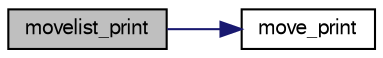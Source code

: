 digraph "movelist_print"
{
 // LATEX_PDF_SIZE
  bgcolor="transparent";
  edge [fontname="FreeSans",fontsize="10",labelfontname="FreeSans",labelfontsize="10"];
  node [fontname="FreeSans",fontsize="10",shape=record];
  rankdir="LR";
  Node1 [label="movelist_print",height=0.2,width=0.4,color="black", fillcolor="grey75", style="filled", fontcolor="black",tooltip="Print out a movelist."];
  Node1 -> Node2 [color="midnightblue",fontsize="10",style="solid",fontname="FreeSans"];
  Node2 [label="move_print",height=0.2,width=0.4,color="black",URL="$move_8c.html#a2ec4fa6e50ff377157eddba43ff1d010",tooltip="Print out a move."];
}
